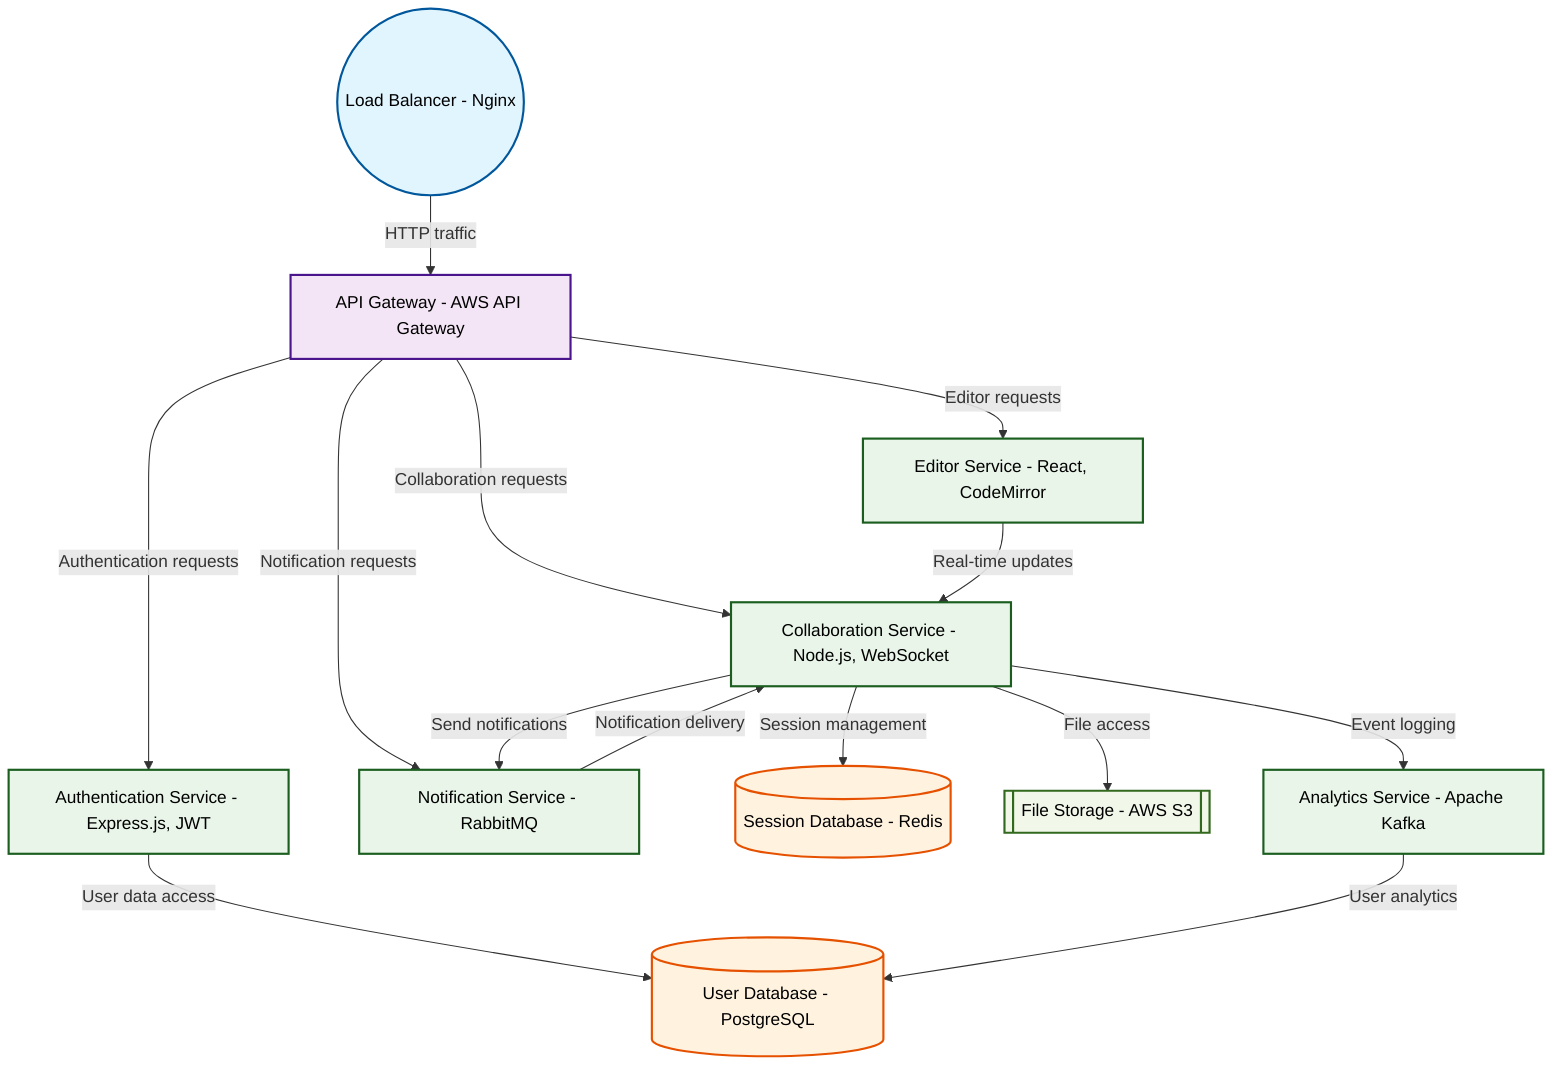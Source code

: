 graph TB

    %% Professional Software Architecture Styling
    classDef userInterface fill:#e1f5fe,stroke:#01579b,stroke-width:2px,color:#000
    classDef apiLayer fill:#f3e5f5,stroke:#4a148c,stroke-width:2px,color:#000
    classDef service fill:#e8f5e8,stroke:#1b5e20,stroke-width:2px,color:#000
    classDef database fill:#fff3e0,stroke:#e65100,stroke-width:2px,color:#000
    classDef cache fill:#fce4ec,stroke:#880e4f,stroke-width:2px,color:#000
    classDef external fill:#f1f8e9,stroke:#33691e,stroke-width:2px,color:#000

    lb1((Load Balancer - Nginx))
    apiGateway[API Gateway - AWS API Gateway]
    authService[Authentication Service - Express.js, JWT]
    collabService[Collaboration Service - Node.js, WebSocket]
    editorService[Editor Service - React, CodeMirror]
    notificationService[Notification Service - RabbitMQ]
    userDB[(User Database - PostgreSQL)]
    sessionDB[(Session Database - Redis)]
    fileStorage[[File Storage - AWS S3]]
    analyticsService[Analytics Service - Apache Kafka]

    lb1 -->|HTTP traffic| apiGateway
    apiGateway -->|Authentication requests| authService
    apiGateway -->|Collaboration requests| collabService
    apiGateway -->|Editor requests| editorService
    apiGateway -->|Notification requests| notificationService
    authService -->|User data access| userDB
    collabService -->|Session management| sessionDB
    collabService -->|File access| fileStorage
    collabService -->|Send notifications| notificationService
    collabService -->|Event logging| analyticsService
    editorService -->|Real-time updates| collabService
    notificationService -->|Notification delivery| collabService
    analyticsService -->|User analytics| userDB

    class lb1 userInterface
    class apiGateway apiLayer
    class authService service
    class collabService service
    class editorService service
    class notificationService service
    class userDB database
    class sessionDB database
    class fileStorage external
    class analyticsService service